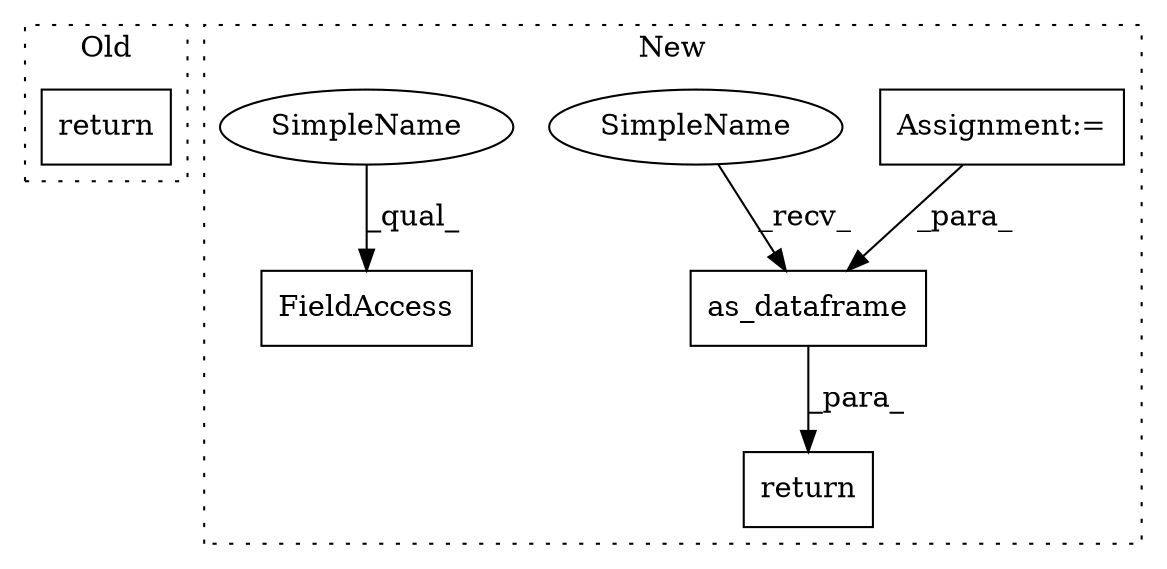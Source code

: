 digraph G {
subgraph cluster0 {
1 [label="return" a="41" s="3221" l="7" shape="box"];
label = "Old";
style="dotted";
}
subgraph cluster1 {
2 [label="as_dataframe" a="32" s="3893,3910" l="13,1" shape="box"];
3 [label="return" a="41" s="3879" l="7" shape="box"];
4 [label="Assignment:=" a="7" s="3725" l="1" shape="box"];
5 [label="FieldAccess" a="22" s="3550" l="11" shape="box"];
6 [label="SimpleName" a="42" s="3886" l="6" shape="ellipse"];
7 [label="SimpleName" a="42" s="3550" l="6" shape="ellipse"];
label = "New";
style="dotted";
}
2 -> 3 [label="_para_"];
4 -> 2 [label="_para_"];
6 -> 2 [label="_recv_"];
7 -> 5 [label="_qual_"];
}